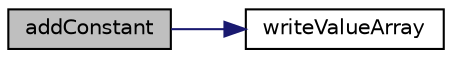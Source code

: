 digraph "addConstant"
{
 // INTERACTIVE_SVG=YES
 // LATEX_PDF_SIZE
  edge [fontname="Helvetica",fontsize="10",labelfontname="Helvetica",labelfontsize="10"];
  node [fontname="Helvetica",fontsize="10",shape=record];
  rankdir="LR";
  Node1 [label="addConstant",height=0.2,width=0.4,color="black", fillcolor="grey75", style="filled", fontcolor="black",tooltip="Add a constant value to the given chunk."];
  Node1 -> Node2 [color="midnightblue",fontsize="10",style="solid",fontname="Helvetica"];
  Node2 [label="writeValueArray",height=0.2,width=0.4,color="black", fillcolor="white", style="filled",URL="$value_8c.html#a38e75520b9468a64c7bf5ada90e017c2",tooltip="Write a value to the end of the given array."];
}
